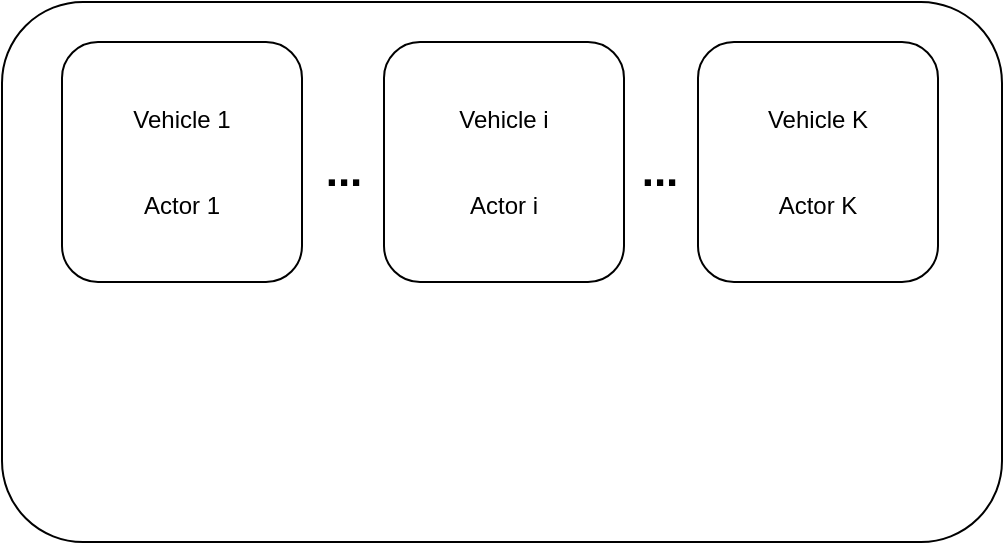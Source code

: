 <mxfile version="20.8.16" type="github">
  <diagram name="Page-1" id="2YBvvXClWsGukQMizWep">
    <mxGraphModel dx="758" dy="1661" grid="1" gridSize="10" guides="1" tooltips="1" connect="1" arrows="1" fold="1" page="1" pageScale="1" pageWidth="850" pageHeight="1100" math="0" shadow="0">
      <root>
        <mxCell id="0" />
        <mxCell id="1" parent="0" />
        <mxCell id="Kj5qIFh146dT2ycBZiFC-2" value="" style="rounded=1;whiteSpace=wrap;html=1;" vertex="1" parent="1">
          <mxGeometry x="120" y="-20" width="500" height="270" as="geometry" />
        </mxCell>
        <mxCell id="Kj5qIFh146dT2ycBZiFC-3" value="Vehicle 1&lt;br&gt;&lt;br&gt;&lt;br&gt;Actor 1" style="rounded=1;whiteSpace=wrap;html=1;" vertex="1" parent="1">
          <mxGeometry x="150" width="120" height="120" as="geometry" />
        </mxCell>
        <mxCell id="Kj5qIFh146dT2ycBZiFC-4" value="Vehicle i&lt;br&gt;&lt;br&gt;&lt;br&gt;Actor i" style="rounded=1;whiteSpace=wrap;html=1;" vertex="1" parent="1">
          <mxGeometry x="311" width="120" height="120" as="geometry" />
        </mxCell>
        <mxCell id="Kj5qIFh146dT2ycBZiFC-6" value="Vehicle K&lt;br&gt;&lt;br&gt;&lt;br&gt;Actor K" style="rounded=1;whiteSpace=wrap;html=1;" vertex="1" parent="1">
          <mxGeometry x="468" width="120" height="120" as="geometry" />
        </mxCell>
        <mxCell id="Kj5qIFh146dT2ycBZiFC-8" value="&lt;b&gt;&lt;font style=&quot;font-size: 22px;&quot;&gt;...&lt;/font&gt;&lt;/b&gt;" style="text;html=1;strokeColor=none;fillColor=none;align=center;verticalAlign=middle;whiteSpace=wrap;rounded=0;" vertex="1" parent="1">
          <mxGeometry x="261" y="50" width="60" height="30" as="geometry" />
        </mxCell>
        <mxCell id="Kj5qIFh146dT2ycBZiFC-9" value="&lt;b&gt;&lt;font style=&quot;font-size: 22px;&quot;&gt;...&lt;/font&gt;&lt;/b&gt;" style="text;html=1;strokeColor=none;fillColor=none;align=center;verticalAlign=middle;whiteSpace=wrap;rounded=0;" vertex="1" parent="1">
          <mxGeometry x="419" y="50" width="60" height="30" as="geometry" />
        </mxCell>
      </root>
    </mxGraphModel>
  </diagram>
</mxfile>
